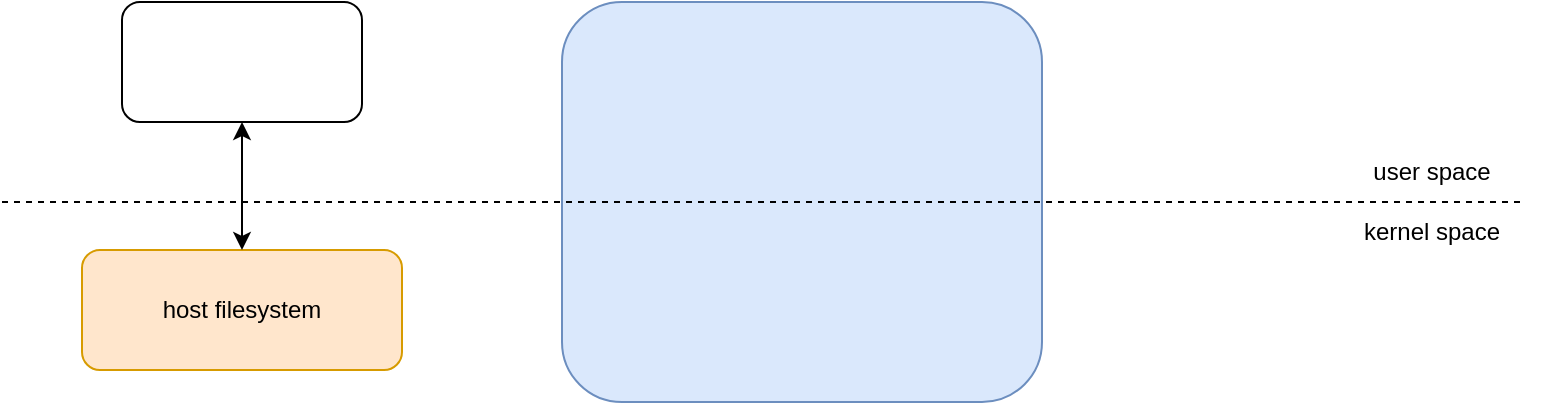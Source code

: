 <mxfile version="17.5.0" type="github">
  <diagram id="6a731a19-8d31-9384-78a2-239565b7b9f0" name="Page-1">
    <mxGraphModel dx="1209" dy="773" grid="1" gridSize="10" guides="1" tooltips="1" connect="1" arrows="1" fold="1" page="1" pageScale="1" pageWidth="1169" pageHeight="827" background="none" math="0" shadow="0">
      <root>
        <mxCell id="0" />
        <mxCell id="1" parent="0" />
        <mxCell id="Wt87dOcTD9DGX0fQIb7O-1780" value="user space" style="text;html=1;strokeColor=none;fillColor=none;align=center;verticalAlign=middle;whiteSpace=wrap;rounded=0;" vertex="1" parent="1">
          <mxGeometry x="780" y="330" width="110" height="30" as="geometry" />
        </mxCell>
        <mxCell id="Wt87dOcTD9DGX0fQIb7O-1781" value="kernel space" style="text;html=1;strokeColor=none;fillColor=none;align=center;verticalAlign=middle;whiteSpace=wrap;rounded=0;" vertex="1" parent="1">
          <mxGeometry x="780" y="360" width="110" height="30" as="geometry" />
        </mxCell>
        <mxCell id="Wt87dOcTD9DGX0fQIb7O-1782" value="" style="rounded=1;whiteSpace=wrap;html=1;fillColor=#dae8fc;strokeColor=#6c8ebf;" vertex="1" parent="1">
          <mxGeometry x="400" y="260" width="240" height="200" as="geometry" />
        </mxCell>
        <mxCell id="Wt87dOcTD9DGX0fQIb7O-1779" value="" style="endArrow=none;dashed=1;html=1;rounded=0;" edge="1" parent="1">
          <mxGeometry width="50" height="50" relative="1" as="geometry">
            <mxPoint x="120" y="360" as="sourcePoint" />
            <mxPoint x="880" y="360" as="targetPoint" />
          </mxGeometry>
        </mxCell>
        <mxCell id="Wt87dOcTD9DGX0fQIb7O-1783" value="host filesystem" style="rounded=1;whiteSpace=wrap;html=1;fillColor=#ffe6cc;strokeColor=#d79b00;" vertex="1" parent="1">
          <mxGeometry x="160" y="384" width="160" height="60" as="geometry" />
        </mxCell>
        <mxCell id="Wt87dOcTD9DGX0fQIb7O-1784" value="" style="rounded=1;whiteSpace=wrap;html=1;" vertex="1" parent="1">
          <mxGeometry x="180" y="260" width="120" height="60" as="geometry" />
        </mxCell>
        <mxCell id="Wt87dOcTD9DGX0fQIb7O-1785" value="" style="endArrow=classic;startArrow=classic;html=1;rounded=0;entryX=0.5;entryY=1;entryDx=0;entryDy=0;exitX=0.5;exitY=0;exitDx=0;exitDy=0;" edge="1" parent="1" source="Wt87dOcTD9DGX0fQIb7O-1783" target="Wt87dOcTD9DGX0fQIb7O-1784">
          <mxGeometry width="50" height="50" relative="1" as="geometry">
            <mxPoint x="530" y="410" as="sourcePoint" />
            <mxPoint x="580" y="360" as="targetPoint" />
          </mxGeometry>
        </mxCell>
      </root>
    </mxGraphModel>
  </diagram>
</mxfile>
